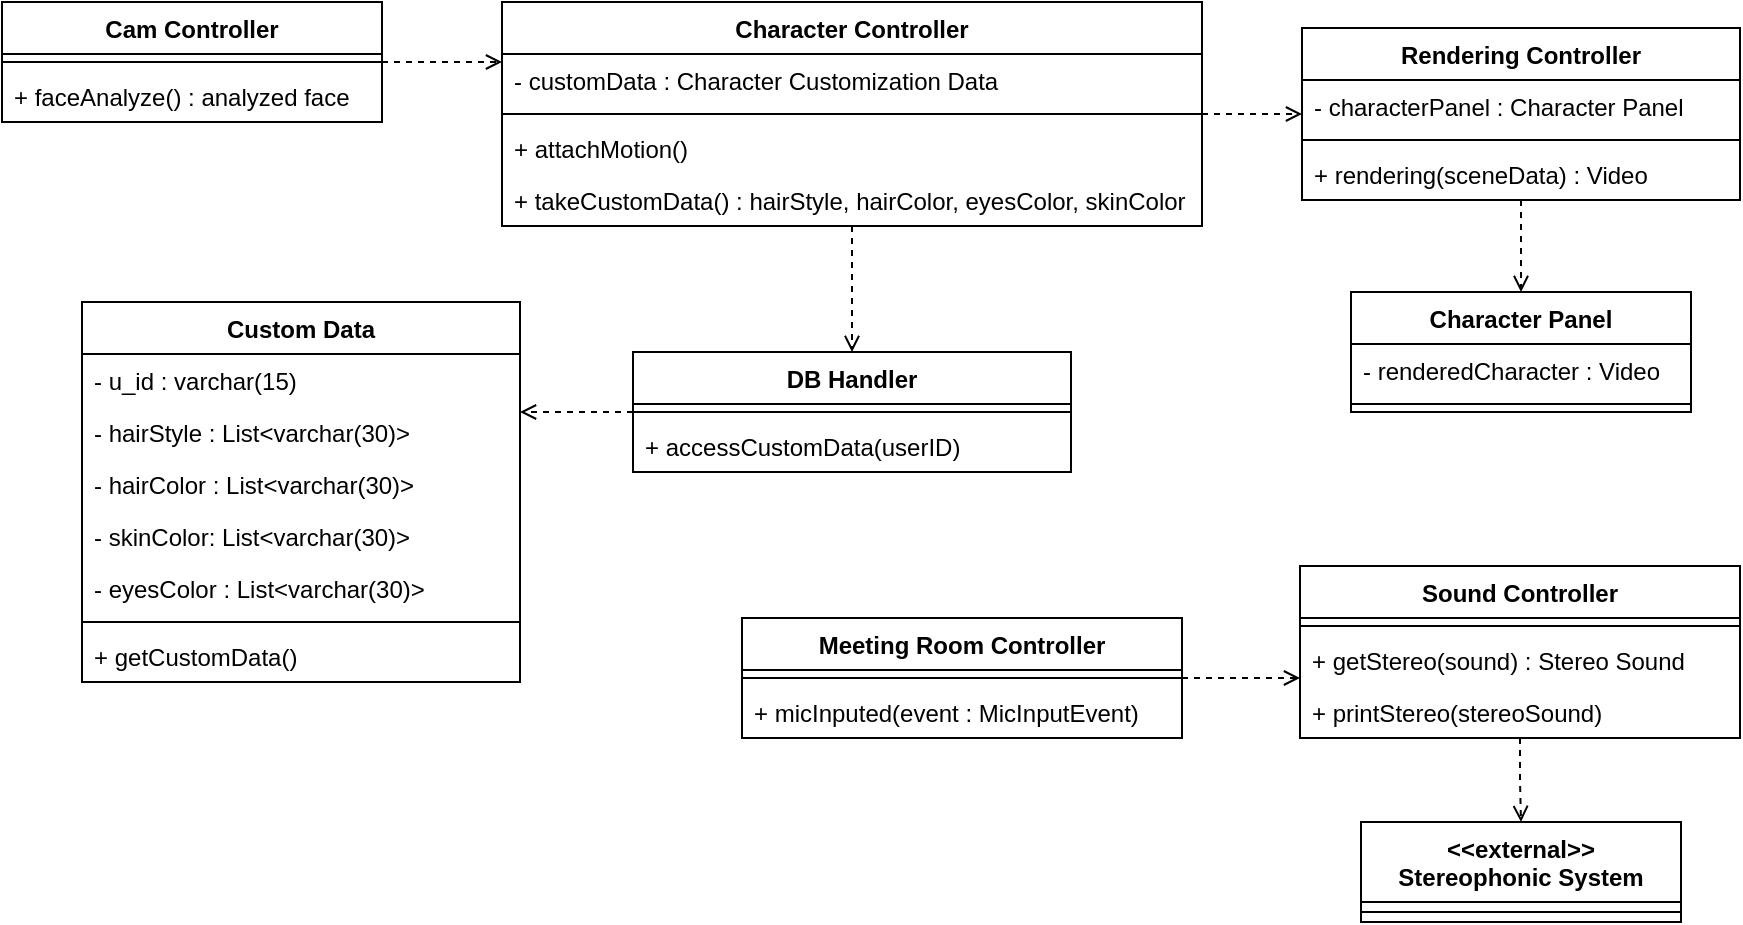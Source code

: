 <mxfile version="14.7.6" type="github">
  <diagram id="qNtHvHr-Q_ltwnV1EGBj" name="Page-1">
    <mxGraphModel dx="1076" dy="828" grid="1" gridSize="10" guides="1" tooltips="1" connect="1" arrows="1" fold="1" page="1" pageScale="1" pageWidth="827" pageHeight="1169" math="0" shadow="0">
      <root>
        <mxCell id="0" />
        <mxCell id="1" parent="0" />
        <mxCell id="-fM7mds_HS6A8kRONg-R-6" style="edgeStyle=orthogonalEdgeStyle;rounded=0;orthogonalLoop=1;jettySize=auto;html=1;dashed=1;endArrow=open;endFill=0;" parent="1" source="Hz_aNHwt8BgAc0QITuWz-30" target="Hz_aNHwt8BgAc0QITuWz-60" edge="1">
          <mxGeometry relative="1" as="geometry" />
        </mxCell>
        <mxCell id="Hz_aNHwt8BgAc0QITuWz-30" value="Sound Controller" style="swimlane;fontStyle=1;align=center;verticalAlign=top;childLayout=stackLayout;horizontal=1;startSize=26;horizontalStack=0;resizeParent=1;resizeParentMax=0;resizeLast=0;collapsible=1;marginBottom=0;" parent="1" vertex="1">
          <mxGeometry x="749" y="662" width="220" height="86" as="geometry" />
        </mxCell>
        <mxCell id="Hz_aNHwt8BgAc0QITuWz-33" value="" style="line;strokeWidth=1;fillColor=none;align=left;verticalAlign=middle;spacingTop=-1;spacingLeft=3;spacingRight=3;rotatable=0;labelPosition=right;points=[];portConstraint=eastwest;" parent="Hz_aNHwt8BgAc0QITuWz-30" vertex="1">
          <mxGeometry y="26" width="220" height="8" as="geometry" />
        </mxCell>
        <mxCell id="VSV6r8VIV5T4gKpohB-m-29" value="+ getStereo(sound) : Stereo Sound" style="text;strokeColor=none;fillColor=none;align=left;verticalAlign=top;spacingLeft=4;spacingRight=4;overflow=hidden;rotatable=0;points=[[0,0.5],[1,0.5]];portConstraint=eastwest;" parent="Hz_aNHwt8BgAc0QITuWz-30" vertex="1">
          <mxGeometry y="34" width="220" height="26" as="geometry" />
        </mxCell>
        <mxCell id="Hz_aNHwt8BgAc0QITuWz-34" value="+ printStereo(stereoSound)" style="text;strokeColor=none;fillColor=none;align=left;verticalAlign=top;spacingLeft=4;spacingRight=4;overflow=hidden;rotatable=0;points=[[0,0.5],[1,0.5]];portConstraint=eastwest;" parent="Hz_aNHwt8BgAc0QITuWz-30" vertex="1">
          <mxGeometry y="60" width="220" height="26" as="geometry" />
        </mxCell>
        <mxCell id="Hz_aNHwt8BgAc0QITuWz-60" value="&lt;&lt;external&gt;&gt;&#xa;Stereophonic System" style="swimlane;fontStyle=1;align=center;verticalAlign=top;childLayout=stackLayout;horizontal=1;startSize=40;horizontalStack=0;resizeParent=1;resizeParentMax=0;resizeLast=0;collapsible=1;marginBottom=0;" parent="1" vertex="1">
          <mxGeometry x="779.5" y="790" width="160" height="50" as="geometry" />
        </mxCell>
        <mxCell id="Hz_aNHwt8BgAc0QITuWz-62" value="" style="line;strokeWidth=1;fillColor=none;align=left;verticalAlign=middle;spacingTop=-1;spacingLeft=3;spacingRight=3;rotatable=0;labelPosition=right;points=[];portConstraint=eastwest;" parent="Hz_aNHwt8BgAc0QITuWz-60" vertex="1">
          <mxGeometry y="40" width="160" height="10" as="geometry" />
        </mxCell>
        <mxCell id="t0qT63wlExD83Z4NfzEf-22" style="edgeStyle=orthogonalEdgeStyle;rounded=0;orthogonalLoop=1;jettySize=auto;html=1;entryX=0.5;entryY=0;entryDx=0;entryDy=0;dashed=1;endArrow=open;endFill=0;" edge="1" parent="1" source="VSV6r8VIV5T4gKpohB-m-1" target="t0qT63wlExD83Z4NfzEf-1">
          <mxGeometry relative="1" as="geometry" />
        </mxCell>
        <mxCell id="t0qT63wlExD83Z4NfzEf-23" style="edgeStyle=orthogonalEdgeStyle;rounded=0;orthogonalLoop=1;jettySize=auto;html=1;dashed=1;endArrow=open;endFill=0;" edge="1" parent="1" source="VSV6r8VIV5T4gKpohB-m-1" target="VSV6r8VIV5T4gKpohB-m-11">
          <mxGeometry relative="1" as="geometry" />
        </mxCell>
        <mxCell id="VSV6r8VIV5T4gKpohB-m-1" value="Character Controller" style="swimlane;fontStyle=1;align=center;verticalAlign=top;childLayout=stackLayout;horizontal=1;startSize=26;horizontalStack=0;resizeParent=1;resizeParentMax=0;resizeLast=0;collapsible=1;marginBottom=0;" parent="1" vertex="1">
          <mxGeometry x="350" y="380" width="350" height="112" as="geometry" />
        </mxCell>
        <mxCell id="VSV6r8VIV5T4gKpohB-m-2" value="- customData : Character Customization Data" style="text;strokeColor=none;fillColor=none;align=left;verticalAlign=top;spacingLeft=4;spacingRight=4;overflow=hidden;rotatable=0;points=[[0,0.5],[1,0.5]];portConstraint=eastwest;" parent="VSV6r8VIV5T4gKpohB-m-1" vertex="1">
          <mxGeometry y="26" width="350" height="26" as="geometry" />
        </mxCell>
        <mxCell id="VSV6r8VIV5T4gKpohB-m-4" value="" style="line;strokeWidth=1;fillColor=none;align=left;verticalAlign=middle;spacingTop=-1;spacingLeft=3;spacingRight=3;rotatable=0;labelPosition=right;points=[];portConstraint=eastwest;" parent="VSV6r8VIV5T4gKpohB-m-1" vertex="1">
          <mxGeometry y="52" width="350" height="8" as="geometry" />
        </mxCell>
        <mxCell id="VSV6r8VIV5T4gKpohB-m-30" value="+ attachMotion()" style="text;strokeColor=none;fillColor=none;align=left;verticalAlign=top;spacingLeft=4;spacingRight=4;overflow=hidden;rotatable=0;points=[[0,0.5],[1,0.5]];portConstraint=eastwest;" parent="VSV6r8VIV5T4gKpohB-m-1" vertex="1">
          <mxGeometry y="60" width="350" height="26" as="geometry" />
        </mxCell>
        <mxCell id="VSV6r8VIV5T4gKpohB-m-5" value="+ takeCustomData() : hairStyle, hairColor, eyesColor, skinColor" style="text;strokeColor=none;fillColor=none;align=left;verticalAlign=top;spacingLeft=4;spacingRight=4;overflow=hidden;rotatable=0;points=[[0,0.5],[1,0.5]];portConstraint=eastwest;" parent="VSV6r8VIV5T4gKpohB-m-1" vertex="1">
          <mxGeometry y="86" width="350" height="26" as="geometry" />
        </mxCell>
        <mxCell id="VSV6r8VIV5T4gKpohB-m-6" value="Character Panel" style="swimlane;fontStyle=1;align=center;verticalAlign=top;childLayout=stackLayout;horizontal=1;startSize=26;horizontalStack=0;resizeParent=1;resizeParentMax=0;resizeLast=0;collapsible=1;marginBottom=0;" parent="1" vertex="1">
          <mxGeometry x="774.5" y="525" width="170" height="60" as="geometry" />
        </mxCell>
        <mxCell id="VSV6r8VIV5T4gKpohB-m-7" value="- renderedCharacter : Video" style="text;strokeColor=none;fillColor=none;align=left;verticalAlign=top;spacingLeft=4;spacingRight=4;overflow=hidden;rotatable=0;points=[[0,0.5],[1,0.5]];portConstraint=eastwest;" parent="VSV6r8VIV5T4gKpohB-m-6" vertex="1">
          <mxGeometry y="26" width="170" height="26" as="geometry" />
        </mxCell>
        <mxCell id="VSV6r8VIV5T4gKpohB-m-9" value="" style="line;strokeWidth=1;fillColor=none;align=left;verticalAlign=middle;spacingTop=-1;spacingLeft=3;spacingRight=3;rotatable=0;labelPosition=right;points=[];portConstraint=eastwest;" parent="VSV6r8VIV5T4gKpohB-m-6" vertex="1">
          <mxGeometry y="52" width="170" height="8" as="geometry" />
        </mxCell>
        <mxCell id="VSV6r8VIV5T4gKpohB-m-39" style="edgeStyle=orthogonalEdgeStyle;rounded=0;orthogonalLoop=1;jettySize=auto;html=1;entryX=0.5;entryY=0;entryDx=0;entryDy=0;dashed=1;endArrow=open;endFill=0;" parent="1" source="VSV6r8VIV5T4gKpohB-m-11" target="VSV6r8VIV5T4gKpohB-m-6" edge="1">
          <mxGeometry relative="1" as="geometry" />
        </mxCell>
        <mxCell id="VSV6r8VIV5T4gKpohB-m-11" value="Rendering Controller" style="swimlane;fontStyle=1;align=center;verticalAlign=top;childLayout=stackLayout;horizontal=1;startSize=26;horizontalStack=0;resizeParent=1;resizeParentMax=0;resizeLast=0;collapsible=1;marginBottom=0;" parent="1" vertex="1">
          <mxGeometry x="750" y="393" width="219" height="86" as="geometry" />
        </mxCell>
        <mxCell id="VSV6r8VIV5T4gKpohB-m-12" value="- characterPanel : Character Panel" style="text;strokeColor=none;fillColor=none;align=left;verticalAlign=top;spacingLeft=4;spacingRight=4;overflow=hidden;rotatable=0;points=[[0,0.5],[1,0.5]];portConstraint=eastwest;" parent="VSV6r8VIV5T4gKpohB-m-11" vertex="1">
          <mxGeometry y="26" width="219" height="26" as="geometry" />
        </mxCell>
        <mxCell id="VSV6r8VIV5T4gKpohB-m-14" value="" style="line;strokeWidth=1;fillColor=none;align=left;verticalAlign=middle;spacingTop=-1;spacingLeft=3;spacingRight=3;rotatable=0;labelPosition=right;points=[];portConstraint=eastwest;" parent="VSV6r8VIV5T4gKpohB-m-11" vertex="1">
          <mxGeometry y="52" width="219" height="8" as="geometry" />
        </mxCell>
        <mxCell id="VSV6r8VIV5T4gKpohB-m-15" value="+ rendering(sceneData) : Video" style="text;strokeColor=none;fillColor=none;align=left;verticalAlign=top;spacingLeft=4;spacingRight=4;overflow=hidden;rotatable=0;points=[[0,0.5],[1,0.5]];portConstraint=eastwest;" parent="VSV6r8VIV5T4gKpohB-m-11" vertex="1">
          <mxGeometry y="60" width="219" height="26" as="geometry" />
        </mxCell>
        <mxCell id="VSV6r8VIV5T4gKpohB-m-31" style="edgeStyle=orthogonalEdgeStyle;rounded=0;orthogonalLoop=1;jettySize=auto;html=1;dashed=1;endArrow=open;endFill=0;" parent="1" source="Kb90lWqh0blAMlvWXbu4-1" target="Hz_aNHwt8BgAc0QITuWz-30" edge="1">
          <mxGeometry relative="1" as="geometry">
            <mxPoint x="660.0" y="643" as="sourcePoint" />
            <Array as="points">
              <mxPoint x="660" y="718" />
            </Array>
            <mxPoint x="732" y="710" as="targetPoint" />
          </mxGeometry>
        </mxCell>
        <mxCell id="Kb90lWqh0blAMlvWXbu4-1" value="Meeting Room Controller" style="swimlane;fontStyle=1;align=center;verticalAlign=top;childLayout=stackLayout;horizontal=1;startSize=26;horizontalStack=0;resizeParent=1;resizeParentMax=0;resizeLast=0;collapsible=1;marginBottom=0;" parent="1" vertex="1">
          <mxGeometry x="470" y="688" width="220" height="60" as="geometry" />
        </mxCell>
        <mxCell id="Kb90lWqh0blAMlvWXbu4-6" value="" style="line;strokeWidth=1;fillColor=none;align=left;verticalAlign=middle;spacingTop=-1;spacingLeft=3;spacingRight=3;rotatable=0;labelPosition=right;points=[];portConstraint=eastwest;" parent="Kb90lWqh0blAMlvWXbu4-1" vertex="1">
          <mxGeometry y="26" width="220" height="8" as="geometry" />
        </mxCell>
        <mxCell id="Kb90lWqh0blAMlvWXbu4-7" value="+ micInputed(event : MicInputEvent)" style="text;strokeColor=none;fillColor=none;align=left;verticalAlign=top;spacingLeft=4;spacingRight=4;overflow=hidden;rotatable=0;points=[[0,0.5],[1,0.5]];portConstraint=eastwest;" parent="Kb90lWqh0blAMlvWXbu4-1" vertex="1">
          <mxGeometry y="34" width="220" height="26" as="geometry" />
        </mxCell>
        <mxCell id="t0qT63wlExD83Z4NfzEf-26" style="edgeStyle=orthogonalEdgeStyle;rounded=0;orthogonalLoop=1;jettySize=auto;html=1;dashed=1;endArrow=open;endFill=0;" edge="1" parent="1" source="t0qT63wlExD83Z4NfzEf-1" target="t0qT63wlExD83Z4NfzEf-13">
          <mxGeometry relative="1" as="geometry">
            <Array as="points">
              <mxPoint x="370" y="585" />
              <mxPoint x="370" y="585" />
            </Array>
          </mxGeometry>
        </mxCell>
        <mxCell id="t0qT63wlExD83Z4NfzEf-1" value="DB Handler" style="swimlane;fontStyle=1;align=center;verticalAlign=top;childLayout=stackLayout;horizontal=1;startSize=26;horizontalStack=0;resizeParent=1;resizeParentMax=0;resizeLast=0;collapsible=1;marginBottom=0;" vertex="1" parent="1">
          <mxGeometry x="415.5" y="555" width="219" height="60" as="geometry" />
        </mxCell>
        <mxCell id="t0qT63wlExD83Z4NfzEf-3" value="" style="line;strokeWidth=1;fillColor=none;align=left;verticalAlign=middle;spacingTop=-1;spacingLeft=3;spacingRight=3;rotatable=0;labelPosition=right;points=[];portConstraint=eastwest;" vertex="1" parent="t0qT63wlExD83Z4NfzEf-1">
          <mxGeometry y="26" width="219" height="8" as="geometry" />
        </mxCell>
        <mxCell id="t0qT63wlExD83Z4NfzEf-4" value="+ accessCustomData(userID)" style="text;strokeColor=none;fillColor=none;align=left;verticalAlign=top;spacingLeft=4;spacingRight=4;overflow=hidden;rotatable=0;points=[[0,0.5],[1,0.5]];portConstraint=eastwest;" vertex="1" parent="t0qT63wlExD83Z4NfzEf-1">
          <mxGeometry y="34" width="219" height="26" as="geometry" />
        </mxCell>
        <mxCell id="t0qT63wlExD83Z4NfzEf-9" style="edgeStyle=orthogonalEdgeStyle;rounded=0;orthogonalLoop=1;jettySize=auto;html=1;dashed=1;endArrow=open;endFill=0;" edge="1" parent="1" source="t0qT63wlExD83Z4NfzEf-5" target="VSV6r8VIV5T4gKpohB-m-1">
          <mxGeometry relative="1" as="geometry">
            <Array as="points">
              <mxPoint x="340" y="410" />
              <mxPoint x="340" y="410" />
            </Array>
          </mxGeometry>
        </mxCell>
        <mxCell id="t0qT63wlExD83Z4NfzEf-5" value="Cam Controller" style="swimlane;fontStyle=1;align=center;verticalAlign=top;childLayout=stackLayout;horizontal=1;startSize=26;horizontalStack=0;resizeParent=1;resizeParentMax=0;resizeLast=0;collapsible=1;marginBottom=0;" vertex="1" parent="1">
          <mxGeometry x="100" y="380" width="190" height="60" as="geometry" />
        </mxCell>
        <mxCell id="t0qT63wlExD83Z4NfzEf-7" value="" style="line;strokeWidth=1;fillColor=none;align=left;verticalAlign=middle;spacingTop=-1;spacingLeft=3;spacingRight=3;rotatable=0;labelPosition=right;points=[];portConstraint=eastwest;" vertex="1" parent="t0qT63wlExD83Z4NfzEf-5">
          <mxGeometry y="26" width="190" height="8" as="geometry" />
        </mxCell>
        <mxCell id="t0qT63wlExD83Z4NfzEf-8" value="+ faceAnalyze() : analyzed face" style="text;strokeColor=none;fillColor=none;align=left;verticalAlign=top;spacingLeft=4;spacingRight=4;overflow=hidden;rotatable=0;points=[[0,0.5],[1,0.5]];portConstraint=eastwest;" vertex="1" parent="t0qT63wlExD83Z4NfzEf-5">
          <mxGeometry y="34" width="190" height="26" as="geometry" />
        </mxCell>
        <mxCell id="t0qT63wlExD83Z4NfzEf-13" value="Custom Data" style="swimlane;fontStyle=1;align=center;verticalAlign=top;childLayout=stackLayout;horizontal=1;startSize=26;horizontalStack=0;resizeParent=1;resizeParentMax=0;resizeLast=0;collapsible=1;marginBottom=0;" vertex="1" parent="1">
          <mxGeometry x="140" y="530" width="219" height="190" as="geometry" />
        </mxCell>
        <mxCell id="t0qT63wlExD83Z4NfzEf-28" value="- u_id : varchar(15)" style="text;strokeColor=none;fillColor=none;align=left;verticalAlign=top;spacingLeft=4;spacingRight=4;overflow=hidden;rotatable=0;points=[[0,0.5],[1,0.5]];portConstraint=eastwest;" vertex="1" parent="t0qT63wlExD83Z4NfzEf-13">
          <mxGeometry y="26" width="219" height="26" as="geometry" />
        </mxCell>
        <mxCell id="t0qT63wlExD83Z4NfzEf-14" value="- hairStyle : List&lt;varchar(30)&gt;" style="text;strokeColor=none;fillColor=none;align=left;verticalAlign=top;spacingLeft=4;spacingRight=4;overflow=hidden;rotatable=0;points=[[0,0.5],[1,0.5]];portConstraint=eastwest;" vertex="1" parent="t0qT63wlExD83Z4NfzEf-13">
          <mxGeometry y="52" width="219" height="26" as="geometry" />
        </mxCell>
        <mxCell id="t0qT63wlExD83Z4NfzEf-18" value="- hairColor : List&lt;varchar(30)&gt;" style="text;strokeColor=none;fillColor=none;align=left;verticalAlign=top;spacingLeft=4;spacingRight=4;overflow=hidden;rotatable=0;points=[[0,0.5],[1,0.5]];portConstraint=eastwest;" vertex="1" parent="t0qT63wlExD83Z4NfzEf-13">
          <mxGeometry y="78" width="219" height="26" as="geometry" />
        </mxCell>
        <mxCell id="t0qT63wlExD83Z4NfzEf-19" value="- skinColor: List&lt;varchar(30)&gt;" style="text;strokeColor=none;fillColor=none;align=left;verticalAlign=top;spacingLeft=4;spacingRight=4;overflow=hidden;rotatable=0;points=[[0,0.5],[1,0.5]];portConstraint=eastwest;" vertex="1" parent="t0qT63wlExD83Z4NfzEf-13">
          <mxGeometry y="104" width="219" height="26" as="geometry" />
        </mxCell>
        <mxCell id="t0qT63wlExD83Z4NfzEf-20" value="- eyesColor : List&lt;varchar(30)&gt;" style="text;strokeColor=none;fillColor=none;align=left;verticalAlign=top;spacingLeft=4;spacingRight=4;overflow=hidden;rotatable=0;points=[[0,0.5],[1,0.5]];portConstraint=eastwest;" vertex="1" parent="t0qT63wlExD83Z4NfzEf-13">
          <mxGeometry y="130" width="219" height="26" as="geometry" />
        </mxCell>
        <mxCell id="t0qT63wlExD83Z4NfzEf-15" value="" style="line;strokeWidth=1;fillColor=none;align=left;verticalAlign=middle;spacingTop=-1;spacingLeft=3;spacingRight=3;rotatable=0;labelPosition=right;points=[];portConstraint=eastwest;" vertex="1" parent="t0qT63wlExD83Z4NfzEf-13">
          <mxGeometry y="156" width="219" height="8" as="geometry" />
        </mxCell>
        <mxCell id="t0qT63wlExD83Z4NfzEf-16" value="+ getCustomData()" style="text;strokeColor=none;fillColor=none;align=left;verticalAlign=top;spacingLeft=4;spacingRight=4;overflow=hidden;rotatable=0;points=[[0,0.5],[1,0.5]];portConstraint=eastwest;" vertex="1" parent="t0qT63wlExD83Z4NfzEf-13">
          <mxGeometry y="164" width="219" height="26" as="geometry" />
        </mxCell>
      </root>
    </mxGraphModel>
  </diagram>
</mxfile>
